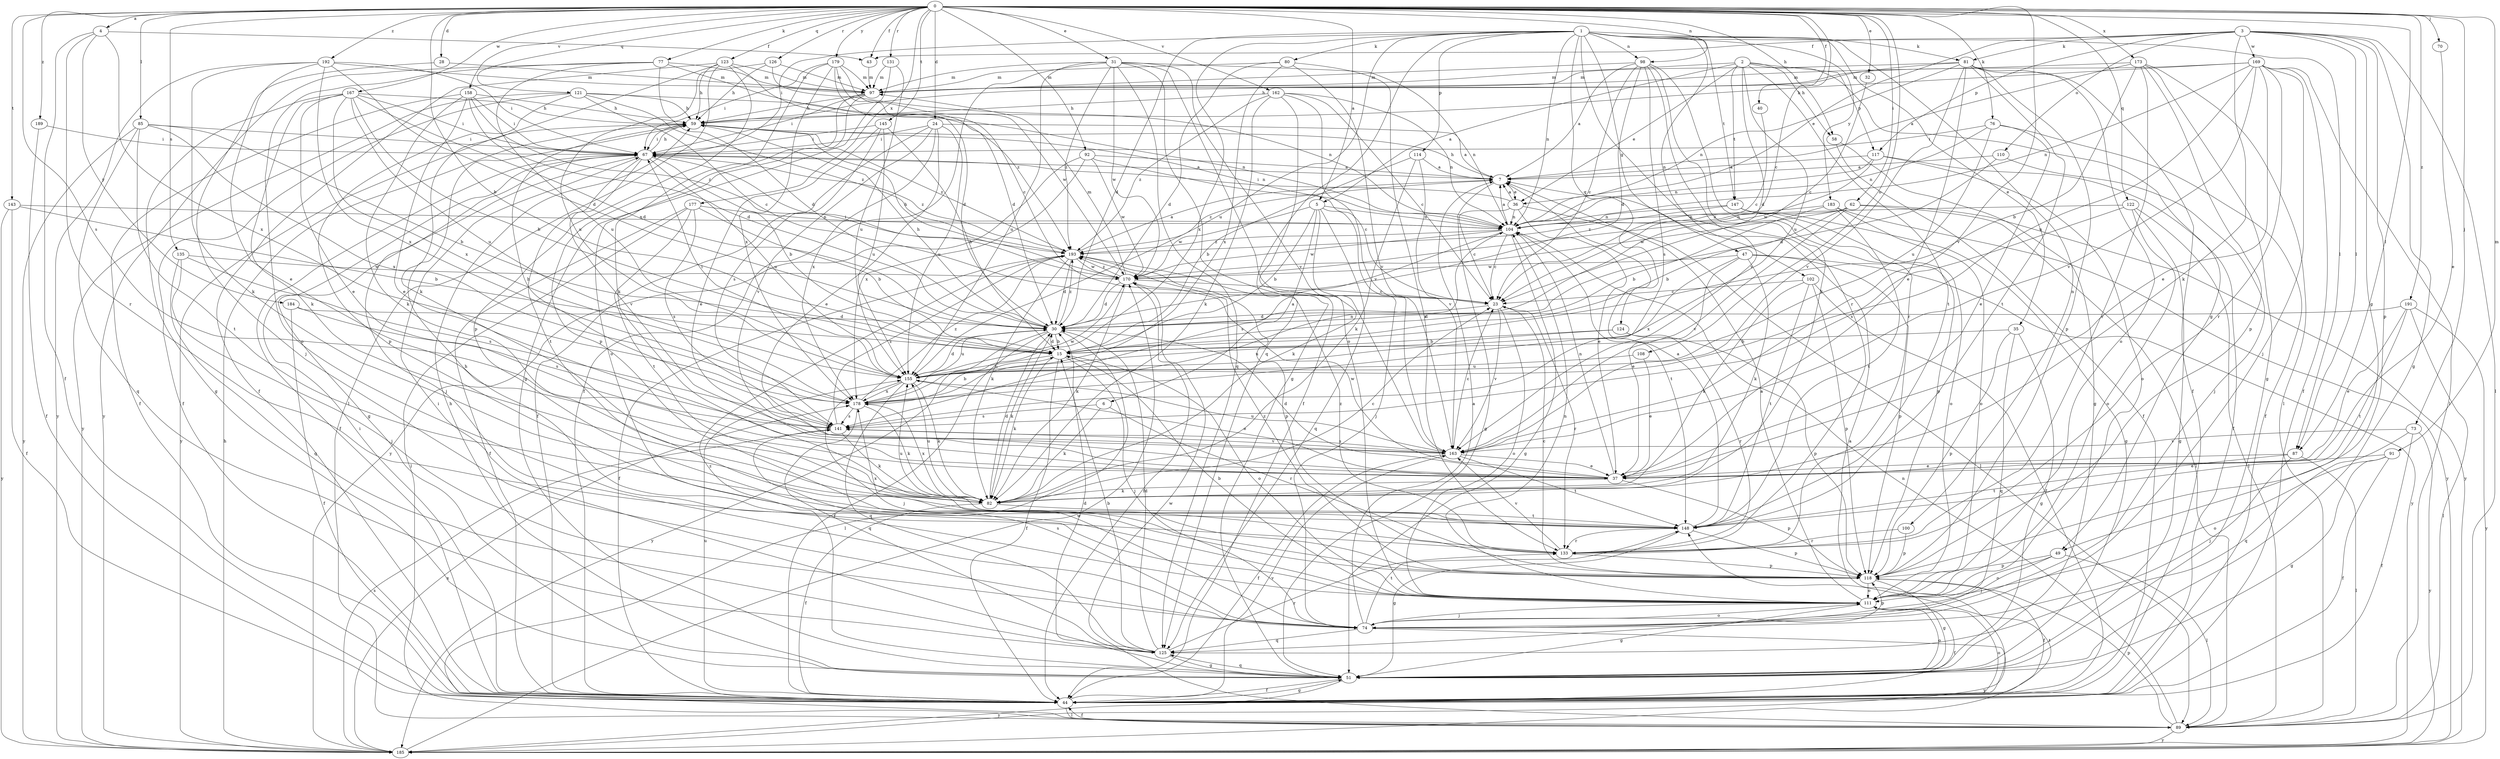 strict digraph  {
0;
1;
2;
3;
4;
5;
6;
7;
15;
23;
24;
28;
30;
31;
32;
35;
36;
37;
40;
43;
44;
47;
49;
51;
58;
59;
62;
67;
70;
73;
74;
76;
77;
80;
81;
82;
85;
87;
89;
91;
92;
97;
98;
100;
102;
104;
108;
110;
111;
114;
117;
118;
121;
122;
123;
124;
125;
126;
131;
133;
135;
141;
143;
145;
147;
148;
155;
158;
162;
163;
167;
169;
170;
173;
177;
178;
179;
183;
184;
185;
189;
191;
192;
193;
0 -> 4  [label=a];
0 -> 5  [label=a];
0 -> 15  [label=b];
0 -> 23  [label=c];
0 -> 24  [label=d];
0 -> 28  [label=d];
0 -> 31  [label=e];
0 -> 32  [label=e];
0 -> 40  [label=f];
0 -> 43  [label=f];
0 -> 58  [label=h];
0 -> 62  [label=i];
0 -> 70  [label=j];
0 -> 73  [label=j];
0 -> 76  [label=k];
0 -> 77  [label=k];
0 -> 85  [label=l];
0 -> 87  [label=l];
0 -> 91  [label=m];
0 -> 92  [label=m];
0 -> 98  [label=n];
0 -> 108  [label=o];
0 -> 121  [label=q];
0 -> 122  [label=q];
0 -> 123  [label=q];
0 -> 126  [label=r];
0 -> 131  [label=r];
0 -> 135  [label=s];
0 -> 141  [label=s];
0 -> 143  [label=t];
0 -> 145  [label=t];
0 -> 158  [label=v];
0 -> 162  [label=v];
0 -> 163  [label=v];
0 -> 167  [label=w];
0 -> 173  [label=x];
0 -> 177  [label=x];
0 -> 179  [label=y];
0 -> 189  [label=z];
0 -> 191  [label=z];
0 -> 192  [label=z];
1 -> 30  [label=d];
1 -> 35  [label=e];
1 -> 47  [label=g];
1 -> 67  [label=i];
1 -> 80  [label=k];
1 -> 81  [label=k];
1 -> 87  [label=l];
1 -> 98  [label=n];
1 -> 100  [label=n];
1 -> 102  [label=n];
1 -> 104  [label=n];
1 -> 114  [label=p];
1 -> 124  [label=q];
1 -> 125  [label=q];
1 -> 133  [label=r];
1 -> 147  [label=t];
1 -> 155  [label=u];
1 -> 178  [label=x];
1 -> 183  [label=y];
2 -> 5  [label=a];
2 -> 30  [label=d];
2 -> 36  [label=e];
2 -> 49  [label=g];
2 -> 58  [label=h];
2 -> 97  [label=m];
2 -> 117  [label=p];
2 -> 147  [label=t];
2 -> 148  [label=t];
2 -> 155  [label=u];
3 -> 36  [label=e];
3 -> 43  [label=f];
3 -> 49  [label=g];
3 -> 51  [label=g];
3 -> 81  [label=k];
3 -> 82  [label=k];
3 -> 87  [label=l];
3 -> 89  [label=l];
3 -> 110  [label=o];
3 -> 117  [label=p];
3 -> 118  [label=p];
3 -> 169  [label=w];
4 -> 43  [label=f];
4 -> 44  [label=f];
4 -> 133  [label=r];
4 -> 178  [label=x];
4 -> 184  [label=y];
5 -> 6  [label=a];
5 -> 15  [label=b];
5 -> 74  [label=j];
5 -> 82  [label=k];
5 -> 104  [label=n];
5 -> 125  [label=q];
5 -> 170  [label=w];
6 -> 82  [label=k];
6 -> 133  [label=r];
6 -> 141  [label=s];
7 -> 36  [label=e];
7 -> 51  [label=g];
7 -> 59  [label=h];
7 -> 193  [label=z];
15 -> 30  [label=d];
15 -> 44  [label=f];
15 -> 74  [label=j];
15 -> 82  [label=k];
15 -> 111  [label=o];
15 -> 155  [label=u];
23 -> 30  [label=d];
23 -> 111  [label=o];
23 -> 133  [label=r];
23 -> 163  [label=v];
24 -> 7  [label=a];
24 -> 37  [label=e];
24 -> 44  [label=f];
24 -> 67  [label=i];
24 -> 155  [label=u];
24 -> 163  [label=v];
24 -> 178  [label=x];
28 -> 74  [label=j];
28 -> 97  [label=m];
30 -> 15  [label=b];
30 -> 44  [label=f];
30 -> 59  [label=h];
30 -> 82  [label=k];
30 -> 89  [label=l];
30 -> 155  [label=u];
30 -> 185  [label=y];
30 -> 193  [label=z];
31 -> 44  [label=f];
31 -> 51  [label=g];
31 -> 97  [label=m];
31 -> 104  [label=n];
31 -> 111  [label=o];
31 -> 125  [label=q];
31 -> 155  [label=u];
31 -> 163  [label=v];
31 -> 170  [label=w];
31 -> 193  [label=z];
32 -> 23  [label=c];
35 -> 15  [label=b];
35 -> 51  [label=g];
35 -> 118  [label=p];
35 -> 125  [label=q];
36 -> 7  [label=a];
36 -> 23  [label=c];
36 -> 37  [label=e];
36 -> 67  [label=i];
36 -> 89  [label=l];
36 -> 104  [label=n];
37 -> 30  [label=d];
37 -> 82  [label=k];
37 -> 104  [label=n];
37 -> 118  [label=p];
37 -> 170  [label=w];
40 -> 23  [label=c];
43 -> 97  [label=m];
44 -> 7  [label=a];
44 -> 51  [label=g];
44 -> 67  [label=i];
44 -> 89  [label=l];
44 -> 111  [label=o];
44 -> 155  [label=u];
44 -> 163  [label=v];
47 -> 37  [label=e];
47 -> 82  [label=k];
47 -> 118  [label=p];
47 -> 170  [label=w];
47 -> 178  [label=x];
47 -> 185  [label=y];
49 -> 74  [label=j];
49 -> 89  [label=l];
49 -> 111  [label=o];
49 -> 118  [label=p];
51 -> 30  [label=d];
51 -> 44  [label=f];
51 -> 59  [label=h];
51 -> 111  [label=o];
51 -> 125  [label=q];
51 -> 185  [label=y];
51 -> 193  [label=z];
58 -> 44  [label=f];
58 -> 51  [label=g];
59 -> 67  [label=i];
59 -> 104  [label=n];
59 -> 185  [label=y];
59 -> 193  [label=z];
62 -> 15  [label=b];
62 -> 89  [label=l];
62 -> 104  [label=n];
62 -> 163  [label=v];
62 -> 170  [label=w];
62 -> 185  [label=y];
67 -> 7  [label=a];
67 -> 15  [label=b];
67 -> 44  [label=f];
67 -> 51  [label=g];
67 -> 59  [label=h];
67 -> 74  [label=j];
67 -> 148  [label=t];
67 -> 155  [label=u];
67 -> 163  [label=v];
67 -> 193  [label=z];
70 -> 37  [label=e];
73 -> 44  [label=f];
73 -> 125  [label=q];
73 -> 163  [label=v];
73 -> 185  [label=y];
74 -> 7  [label=a];
74 -> 111  [label=o];
74 -> 118  [label=p];
74 -> 125  [label=q];
74 -> 141  [label=s];
74 -> 148  [label=t];
74 -> 185  [label=y];
76 -> 37  [label=e];
76 -> 44  [label=f];
76 -> 67  [label=i];
76 -> 104  [label=n];
76 -> 155  [label=u];
77 -> 30  [label=d];
77 -> 97  [label=m];
77 -> 111  [label=o];
77 -> 155  [label=u];
77 -> 185  [label=y];
77 -> 193  [label=z];
80 -> 30  [label=d];
80 -> 97  [label=m];
80 -> 133  [label=r];
80 -> 163  [label=v];
80 -> 178  [label=x];
81 -> 37  [label=e];
81 -> 44  [label=f];
81 -> 59  [label=h];
81 -> 97  [label=m];
81 -> 104  [label=n];
81 -> 111  [label=o];
81 -> 118  [label=p];
81 -> 148  [label=t];
81 -> 163  [label=v];
82 -> 23  [label=c];
82 -> 30  [label=d];
82 -> 44  [label=f];
82 -> 148  [label=t];
82 -> 155  [label=u];
82 -> 178  [label=x];
85 -> 15  [label=b];
85 -> 67  [label=i];
85 -> 125  [label=q];
85 -> 148  [label=t];
85 -> 178  [label=x];
85 -> 185  [label=y];
87 -> 37  [label=e];
87 -> 74  [label=j];
87 -> 89  [label=l];
87 -> 148  [label=t];
89 -> 44  [label=f];
89 -> 104  [label=n];
89 -> 118  [label=p];
89 -> 170  [label=w];
89 -> 185  [label=y];
91 -> 37  [label=e];
91 -> 44  [label=f];
91 -> 51  [label=g];
91 -> 111  [label=o];
92 -> 7  [label=a];
92 -> 23  [label=c];
92 -> 170  [label=w];
92 -> 178  [label=x];
92 -> 185  [label=y];
97 -> 59  [label=h];
97 -> 67  [label=i];
97 -> 111  [label=o];
97 -> 118  [label=p];
98 -> 7  [label=a];
98 -> 23  [label=c];
98 -> 30  [label=d];
98 -> 82  [label=k];
98 -> 97  [label=m];
98 -> 133  [label=r];
98 -> 141  [label=s];
98 -> 163  [label=v];
100 -> 118  [label=p];
100 -> 133  [label=r];
102 -> 23  [label=c];
102 -> 44  [label=f];
102 -> 82  [label=k];
102 -> 118  [label=p];
102 -> 148  [label=t];
104 -> 7  [label=a];
104 -> 23  [label=c];
104 -> 51  [label=g];
104 -> 141  [label=s];
104 -> 148  [label=t];
104 -> 170  [label=w];
104 -> 193  [label=z];
108 -> 37  [label=e];
108 -> 155  [label=u];
110 -> 7  [label=a];
110 -> 30  [label=d];
110 -> 74  [label=j];
111 -> 7  [label=a];
111 -> 15  [label=b];
111 -> 44  [label=f];
111 -> 51  [label=g];
111 -> 59  [label=h];
111 -> 74  [label=j];
111 -> 104  [label=n];
114 -> 7  [label=a];
114 -> 15  [label=b];
114 -> 82  [label=k];
114 -> 163  [label=v];
117 -> 7  [label=a];
117 -> 44  [label=f];
117 -> 104  [label=n];
117 -> 111  [label=o];
117 -> 170  [label=w];
118 -> 23  [label=c];
118 -> 44  [label=f];
118 -> 51  [label=g];
118 -> 111  [label=o];
118 -> 193  [label=z];
121 -> 23  [label=c];
121 -> 44  [label=f];
121 -> 59  [label=h];
121 -> 104  [label=n];
121 -> 118  [label=p];
121 -> 185  [label=y];
121 -> 193  [label=z];
122 -> 51  [label=g];
122 -> 89  [label=l];
122 -> 104  [label=n];
122 -> 111  [label=o];
122 -> 141  [label=s];
123 -> 30  [label=d];
123 -> 44  [label=f];
123 -> 59  [label=h];
123 -> 82  [label=k];
123 -> 89  [label=l];
123 -> 97  [label=m];
123 -> 118  [label=p];
124 -> 15  [label=b];
124 -> 118  [label=p];
124 -> 133  [label=r];
124 -> 155  [label=u];
125 -> 15  [label=b];
125 -> 30  [label=d];
125 -> 51  [label=g];
125 -> 67  [label=i];
125 -> 133  [label=r];
126 -> 59  [label=h];
126 -> 97  [label=m];
126 -> 104  [label=n];
126 -> 155  [label=u];
131 -> 51  [label=g];
131 -> 97  [label=m];
131 -> 155  [label=u];
133 -> 118  [label=p];
133 -> 163  [label=v];
133 -> 178  [label=x];
133 -> 193  [label=z];
135 -> 74  [label=j];
135 -> 125  [label=q];
135 -> 141  [label=s];
135 -> 170  [label=w];
141 -> 59  [label=h];
141 -> 82  [label=k];
141 -> 163  [label=v];
141 -> 193  [label=z];
143 -> 15  [label=b];
143 -> 44  [label=f];
143 -> 104  [label=n];
143 -> 185  [label=y];
145 -> 15  [label=b];
145 -> 37  [label=e];
145 -> 67  [label=i];
145 -> 141  [label=s];
145 -> 155  [label=u];
147 -> 51  [label=g];
147 -> 104  [label=n];
147 -> 111  [label=o];
147 -> 118  [label=p];
147 -> 193  [label=z];
148 -> 7  [label=a];
148 -> 51  [label=g];
148 -> 118  [label=p];
148 -> 133  [label=r];
148 -> 155  [label=u];
155 -> 30  [label=d];
155 -> 37  [label=e];
155 -> 67  [label=i];
155 -> 74  [label=j];
155 -> 82  [label=k];
155 -> 125  [label=q];
155 -> 178  [label=x];
158 -> 30  [label=d];
158 -> 37  [label=e];
158 -> 44  [label=f];
158 -> 59  [label=h];
158 -> 67  [label=i];
158 -> 82  [label=k];
158 -> 193  [label=z];
162 -> 23  [label=c];
162 -> 44  [label=f];
162 -> 59  [label=h];
162 -> 82  [label=k];
162 -> 104  [label=n];
162 -> 163  [label=v];
162 -> 193  [label=z];
163 -> 23  [label=c];
163 -> 37  [label=e];
163 -> 44  [label=f];
163 -> 141  [label=s];
163 -> 148  [label=t];
163 -> 155  [label=u];
167 -> 15  [label=b];
167 -> 30  [label=d];
167 -> 37  [label=e];
167 -> 51  [label=g];
167 -> 59  [label=h];
167 -> 67  [label=i];
167 -> 82  [label=k];
167 -> 155  [label=u];
167 -> 178  [label=x];
169 -> 37  [label=e];
169 -> 44  [label=f];
169 -> 59  [label=h];
169 -> 74  [label=j];
169 -> 89  [label=l];
169 -> 97  [label=m];
169 -> 104  [label=n];
169 -> 133  [label=r];
169 -> 155  [label=u];
169 -> 163  [label=v];
170 -> 23  [label=c];
170 -> 30  [label=d];
170 -> 44  [label=f];
170 -> 59  [label=h];
170 -> 67  [label=i];
170 -> 82  [label=k];
170 -> 97  [label=m];
170 -> 193  [label=z];
173 -> 7  [label=a];
173 -> 15  [label=b];
173 -> 51  [label=g];
173 -> 89  [label=l];
173 -> 97  [label=m];
173 -> 118  [label=p];
173 -> 133  [label=r];
177 -> 15  [label=b];
177 -> 44  [label=f];
177 -> 89  [label=l];
177 -> 104  [label=n];
177 -> 141  [label=s];
177 -> 148  [label=t];
178 -> 15  [label=b];
178 -> 82  [label=k];
178 -> 104  [label=n];
178 -> 125  [label=q];
178 -> 141  [label=s];
178 -> 170  [label=w];
178 -> 193  [label=z];
179 -> 23  [label=c];
179 -> 30  [label=d];
179 -> 67  [label=i];
179 -> 82  [label=k];
179 -> 97  [label=m];
179 -> 170  [label=w];
179 -> 178  [label=x];
183 -> 15  [label=b];
183 -> 104  [label=n];
183 -> 111  [label=o];
183 -> 148  [label=t];
183 -> 185  [label=y];
184 -> 30  [label=d];
184 -> 44  [label=f];
184 -> 141  [label=s];
185 -> 59  [label=h];
185 -> 141  [label=s];
185 -> 148  [label=t];
185 -> 170  [label=w];
185 -> 178  [label=x];
189 -> 44  [label=f];
189 -> 67  [label=i];
191 -> 30  [label=d];
191 -> 37  [label=e];
191 -> 89  [label=l];
191 -> 148  [label=t];
191 -> 185  [label=y];
192 -> 30  [label=d];
192 -> 37  [label=e];
192 -> 67  [label=i];
192 -> 82  [label=k];
192 -> 97  [label=m];
192 -> 178  [label=x];
192 -> 185  [label=y];
193 -> 7  [label=a];
193 -> 30  [label=d];
193 -> 44  [label=f];
193 -> 82  [label=k];
193 -> 118  [label=p];
193 -> 170  [label=w];
}
